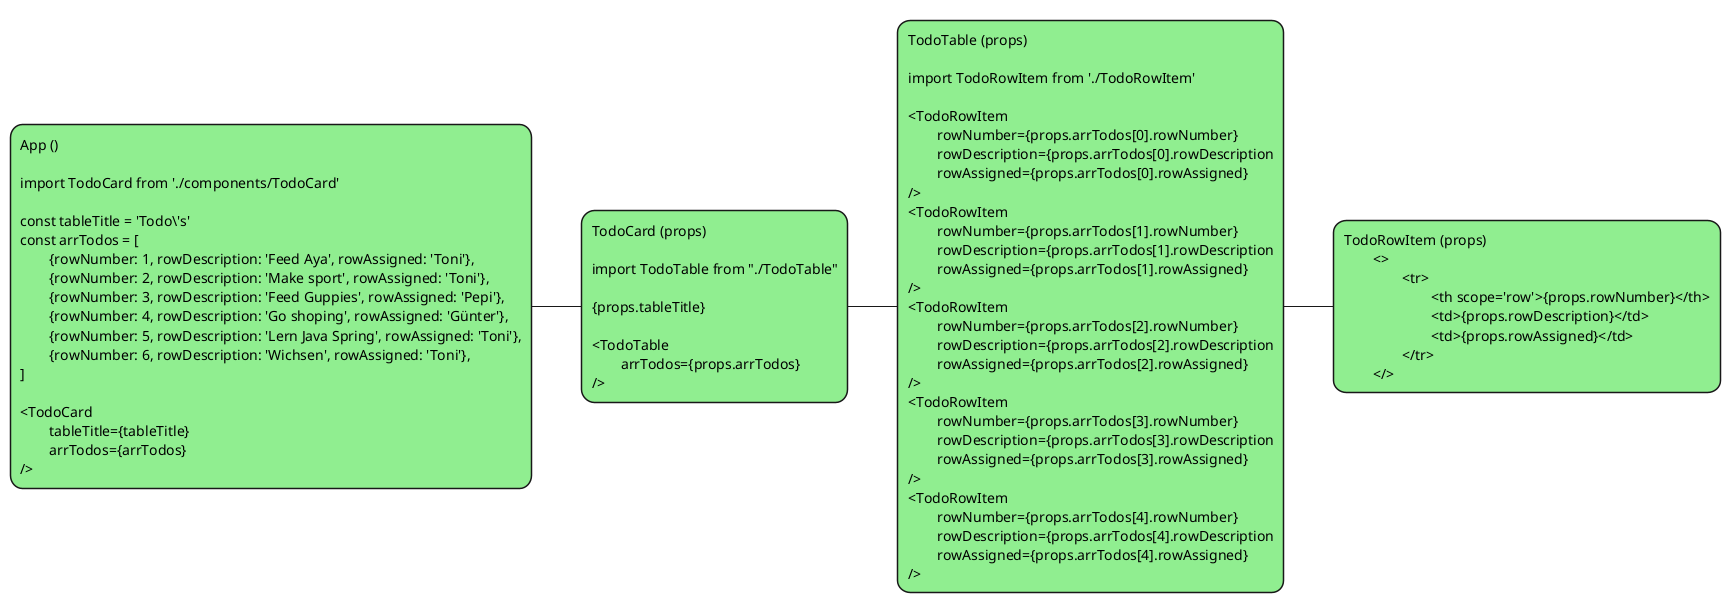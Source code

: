 @startmindmap
<style>
mindmapDiagram {
  .green {
    BackgroundColor lightgreen
  }
  .rose {
    BackgroundColor #FFBBCC
  }
  .your_style_name {
    BackgroundColor lightblue
  }
}
</style>
+ App ()\n\nimport TodoCard from './components/TodoCard'\n\nconst tableTitle = 'Todo\'s'\nconst arrTodos = [\n\t{rowNumber: 1, rowDescription: 'Feed Aya', rowAssigned: 'Toni'},\n\t{rowNumber: 2, rowDescription: 'Make sport', rowAssigned: 'Toni'},\n\t{rowNumber: 3, rowDescription: 'Feed Guppies', rowAssigned: 'Pepi'},\n\t{rowNumber: 4, rowDescription: 'Go shoping', rowAssigned: 'Günter'},\n\t{rowNumber: 5, rowDescription: 'Lern Java Spring', rowAssigned: 'Toni'},\n\t{rowNumber: 6, rowDescription: 'Wichsen', rowAssigned: 'Toni'},\n]\n\n<TodoCard\n\ttableTitle={tableTitle}\n\tarrTodos={arrTodos}\n/><<green>>
++ TodoCard (props)\n\nimport TodoTable from "./TodoTable"\n\n{props.tableTitle}\n\n<TodoTable\n\tarrTodos={props.arrTodos}\n/> <<green>>
+++ TodoTable (props)\n\nimport TodoRowItem from './TodoRowItem'\n\n<TodoRowItem\n\trowNumber={props.arrTodos[0].rowNumber}\n\trowDescription={props.arrTodos[0].rowDescription\n\trowAssigned={props.arrTodos[0].rowAssigned}\n/>\n<TodoRowItem\n\trowNumber={props.arrTodos[1].rowNumber}\n\trowDescription={props.arrTodos[1].rowDescription\n\trowAssigned={props.arrTodos[1].rowAssigned}\n/>\n<TodoRowItem\n\trowNumber={props.arrTodos[2].rowNumber}\n\trowDescription={props.arrTodos[2].rowDescription\n\trowAssigned={props.arrTodos[2].rowAssigned}\n/>\n<TodoRowItem\n\trowNumber={props.arrTodos[3].rowNumber}\n\trowDescription={props.arrTodos[3].rowDescription\n\trowAssigned={props.arrTodos[3].rowAssigned}\n/>\n<TodoRowItem\n\trowNumber={props.arrTodos[4].rowNumber}\n\trowDescription={props.arrTodos[4].rowDescription\n\trowAssigned={props.arrTodos[4].rowAssigned}\n/><<green>>
++++ TodoRowItem (props)\n\t<>\n\t\t<tr>\n\t\t\t<th scope='row'>{props.rowNumber}</th>\n\t\t\t<td>{props.rowDescription}</td>\n\t\t\t<td>{props.rowAssigned}</td>\n\t\t</tr>\n\t</> <<green>>
@endmindmap